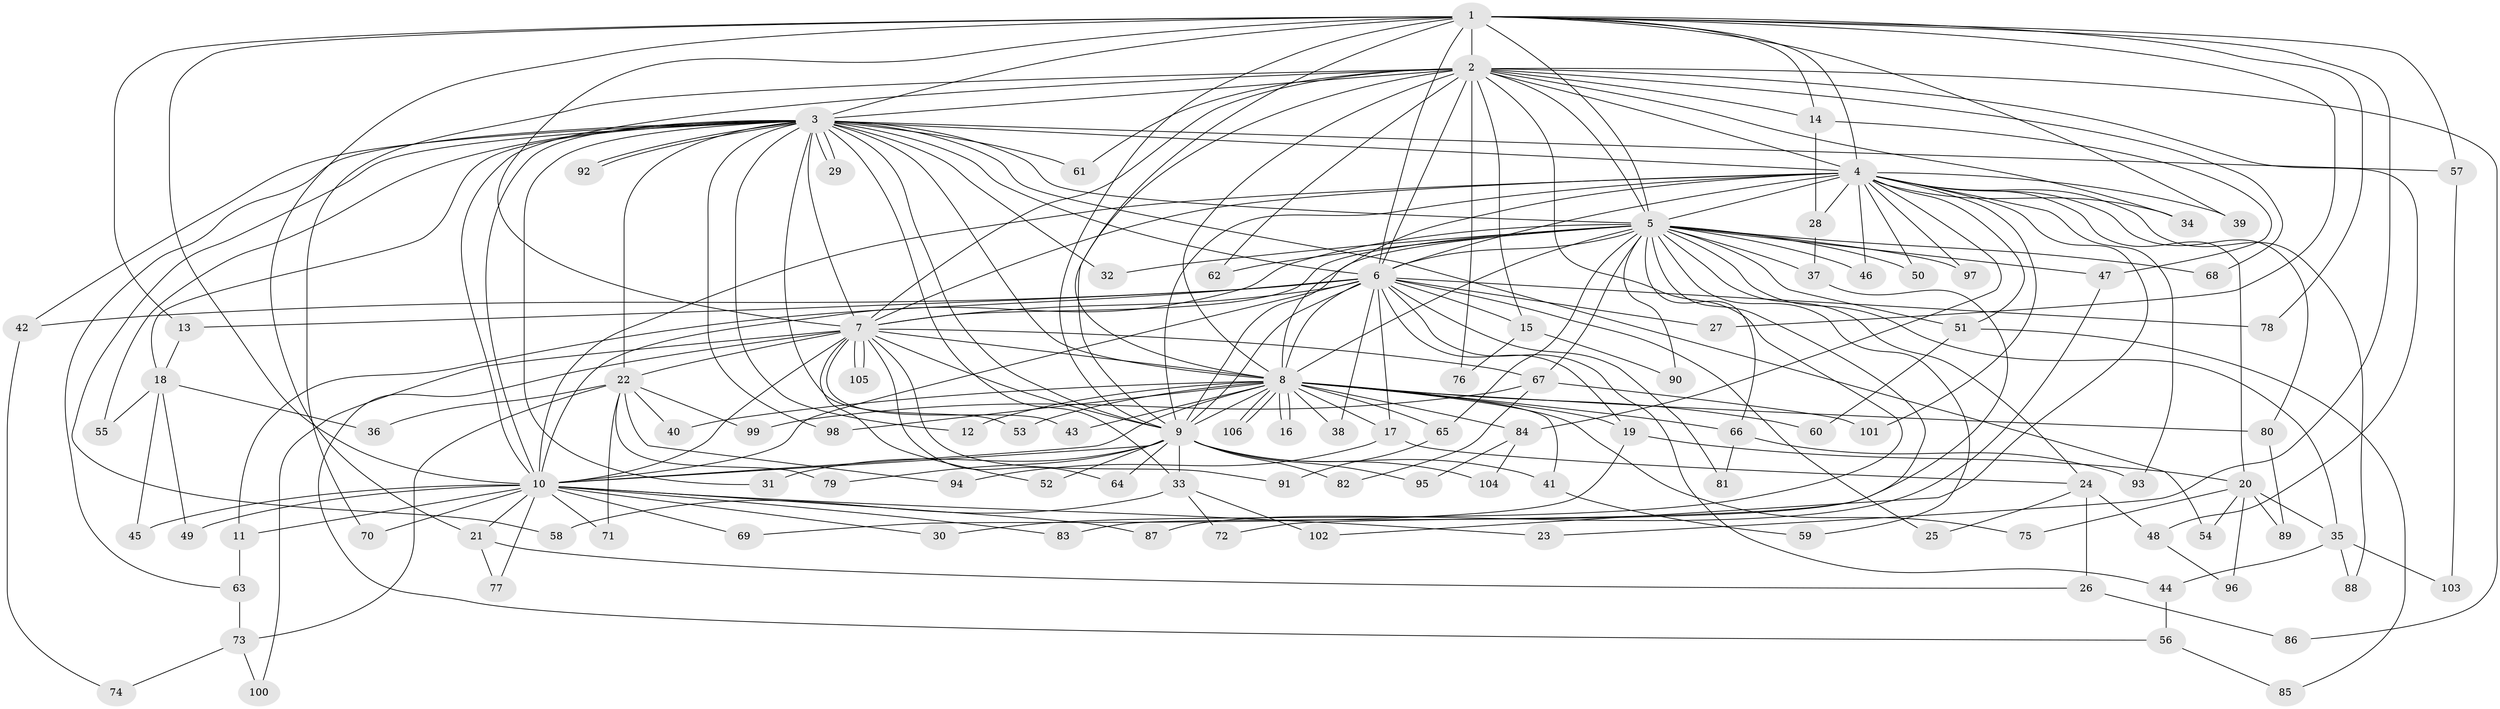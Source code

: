 // Generated by graph-tools (version 1.1) at 2025/25/03/09/25 03:25:42]
// undirected, 106 vertices, 237 edges
graph export_dot {
graph [start="1"]
  node [color=gray90,style=filled];
  1;
  2;
  3;
  4;
  5;
  6;
  7;
  8;
  9;
  10;
  11;
  12;
  13;
  14;
  15;
  16;
  17;
  18;
  19;
  20;
  21;
  22;
  23;
  24;
  25;
  26;
  27;
  28;
  29;
  30;
  31;
  32;
  33;
  34;
  35;
  36;
  37;
  38;
  39;
  40;
  41;
  42;
  43;
  44;
  45;
  46;
  47;
  48;
  49;
  50;
  51;
  52;
  53;
  54;
  55;
  56;
  57;
  58;
  59;
  60;
  61;
  62;
  63;
  64;
  65;
  66;
  67;
  68;
  69;
  70;
  71;
  72;
  73;
  74;
  75;
  76;
  77;
  78;
  79;
  80;
  81;
  82;
  83;
  84;
  85;
  86;
  87;
  88;
  89;
  90;
  91;
  92;
  93;
  94;
  95;
  96;
  97;
  98;
  99;
  100;
  101;
  102;
  103;
  104;
  105;
  106;
  1 -- 2;
  1 -- 3;
  1 -- 4;
  1 -- 5;
  1 -- 6;
  1 -- 7;
  1 -- 8;
  1 -- 9;
  1 -- 10;
  1 -- 13;
  1 -- 14;
  1 -- 21;
  1 -- 23;
  1 -- 27;
  1 -- 39;
  1 -- 57;
  1 -- 78;
  2 -- 3;
  2 -- 4;
  2 -- 5;
  2 -- 6;
  2 -- 7;
  2 -- 8;
  2 -- 9;
  2 -- 10;
  2 -- 14;
  2 -- 15;
  2 -- 30;
  2 -- 34;
  2 -- 48;
  2 -- 61;
  2 -- 62;
  2 -- 68;
  2 -- 70;
  2 -- 76;
  2 -- 86;
  3 -- 4;
  3 -- 5;
  3 -- 6;
  3 -- 7;
  3 -- 8;
  3 -- 9;
  3 -- 10;
  3 -- 12;
  3 -- 18;
  3 -- 22;
  3 -- 29;
  3 -- 29;
  3 -- 31;
  3 -- 32;
  3 -- 33;
  3 -- 42;
  3 -- 53;
  3 -- 54;
  3 -- 55;
  3 -- 57;
  3 -- 58;
  3 -- 61;
  3 -- 63;
  3 -- 92;
  3 -- 92;
  3 -- 98;
  4 -- 5;
  4 -- 6;
  4 -- 7;
  4 -- 8;
  4 -- 9;
  4 -- 10;
  4 -- 20;
  4 -- 28;
  4 -- 34;
  4 -- 39;
  4 -- 46;
  4 -- 50;
  4 -- 51;
  4 -- 80;
  4 -- 84;
  4 -- 88;
  4 -- 93;
  4 -- 97;
  4 -- 101;
  4 -- 102;
  5 -- 6;
  5 -- 7;
  5 -- 8;
  5 -- 9;
  5 -- 10;
  5 -- 24;
  5 -- 32;
  5 -- 35;
  5 -- 37;
  5 -- 46;
  5 -- 47;
  5 -- 50;
  5 -- 51;
  5 -- 59;
  5 -- 62;
  5 -- 65;
  5 -- 66;
  5 -- 67;
  5 -- 68;
  5 -- 72;
  5 -- 90;
  5 -- 97;
  6 -- 7;
  6 -- 8;
  6 -- 9;
  6 -- 10;
  6 -- 11;
  6 -- 13;
  6 -- 15;
  6 -- 17;
  6 -- 19;
  6 -- 25;
  6 -- 27;
  6 -- 38;
  6 -- 42;
  6 -- 44;
  6 -- 78;
  6 -- 81;
  7 -- 8;
  7 -- 9;
  7 -- 10;
  7 -- 22;
  7 -- 43;
  7 -- 52;
  7 -- 56;
  7 -- 64;
  7 -- 67;
  7 -- 91;
  7 -- 100;
  7 -- 105;
  7 -- 105;
  8 -- 9;
  8 -- 10;
  8 -- 12;
  8 -- 16;
  8 -- 16;
  8 -- 17;
  8 -- 19;
  8 -- 38;
  8 -- 40;
  8 -- 41;
  8 -- 43;
  8 -- 53;
  8 -- 60;
  8 -- 65;
  8 -- 66;
  8 -- 75;
  8 -- 80;
  8 -- 84;
  8 -- 98;
  8 -- 106;
  8 -- 106;
  9 -- 10;
  9 -- 31;
  9 -- 33;
  9 -- 41;
  9 -- 52;
  9 -- 64;
  9 -- 79;
  9 -- 82;
  9 -- 95;
  9 -- 104;
  10 -- 11;
  10 -- 21;
  10 -- 23;
  10 -- 30;
  10 -- 45;
  10 -- 49;
  10 -- 69;
  10 -- 70;
  10 -- 71;
  10 -- 77;
  10 -- 83;
  10 -- 87;
  11 -- 63;
  13 -- 18;
  14 -- 28;
  14 -- 47;
  15 -- 76;
  15 -- 90;
  17 -- 24;
  17 -- 94;
  18 -- 36;
  18 -- 45;
  18 -- 49;
  18 -- 55;
  19 -- 20;
  19 -- 69;
  20 -- 35;
  20 -- 54;
  20 -- 75;
  20 -- 89;
  20 -- 96;
  21 -- 26;
  21 -- 77;
  22 -- 36;
  22 -- 40;
  22 -- 71;
  22 -- 73;
  22 -- 79;
  22 -- 94;
  22 -- 99;
  24 -- 25;
  24 -- 26;
  24 -- 48;
  26 -- 86;
  28 -- 37;
  33 -- 58;
  33 -- 72;
  33 -- 102;
  35 -- 44;
  35 -- 88;
  35 -- 103;
  37 -- 83;
  41 -- 59;
  42 -- 74;
  44 -- 56;
  47 -- 87;
  48 -- 96;
  51 -- 60;
  51 -- 85;
  56 -- 85;
  57 -- 103;
  63 -- 73;
  65 -- 91;
  66 -- 81;
  66 -- 93;
  67 -- 82;
  67 -- 99;
  67 -- 101;
  73 -- 74;
  73 -- 100;
  80 -- 89;
  84 -- 95;
  84 -- 104;
}
